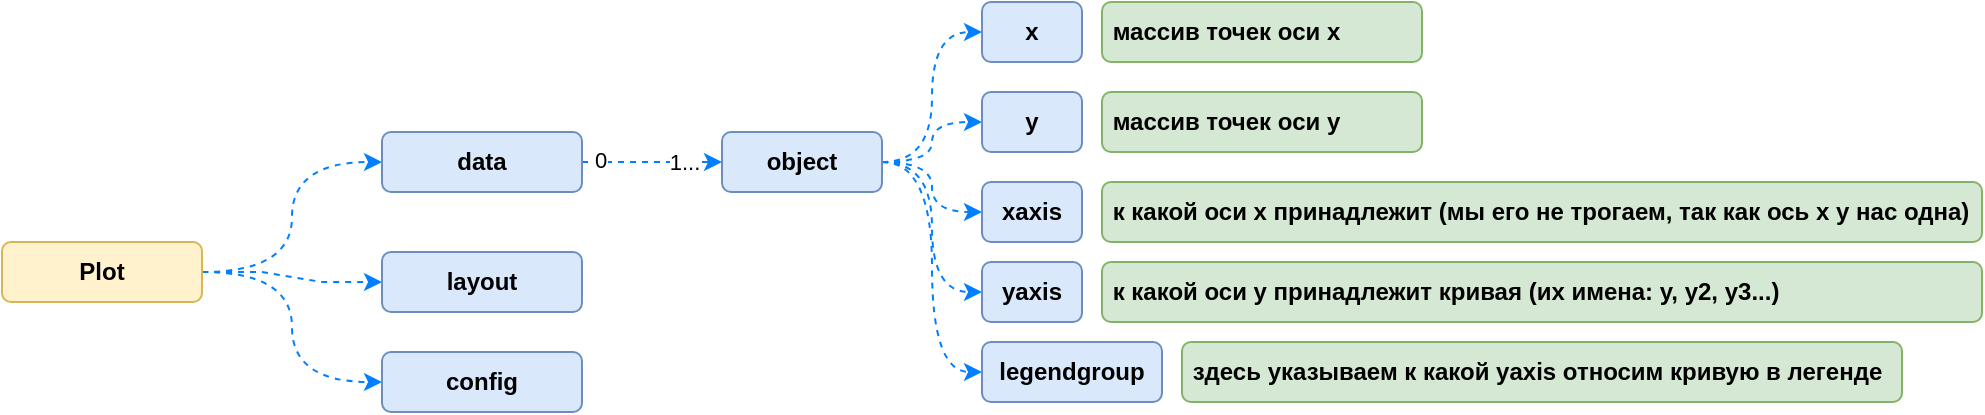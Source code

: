 <mxfile version="22.0.4" type="github">
  <diagram name="Plotly" id="S_bzS8s4k4nJKGlNznGW">
    <mxGraphModel dx="934" dy="879" grid="1" gridSize="10" guides="1" tooltips="1" connect="1" arrows="1" fold="1" page="1" pageScale="1" pageWidth="827" pageHeight="1169" math="0" shadow="0">
      <root>
        <mxCell id="0" />
        <mxCell id="1" parent="0" />
        <mxCell id="7JA5W__535i6y169U8hf-3" style="edgeStyle=orthogonalEdgeStyle;rounded=0;orthogonalLoop=1;jettySize=auto;html=1;entryX=0;entryY=0.5;entryDx=0;entryDy=0;fillColor=#dae8fc;strokeColor=#007FFF;dashed=1;curved=1;" edge="1" parent="1" source="7JA5W__535i6y169U8hf-1" target="7JA5W__535i6y169U8hf-2">
          <mxGeometry relative="1" as="geometry" />
        </mxCell>
        <mxCell id="7JA5W__535i6y169U8hf-6" style="edgeStyle=entityRelationEdgeStyle;rounded=0;orthogonalLoop=1;jettySize=auto;html=1;entryX=0;entryY=0.5;entryDx=0;entryDy=0;strokeColor=#007FFF;fillColor=#dae8fc;dashed=1;" edge="1" parent="1" source="7JA5W__535i6y169U8hf-1" target="7JA5W__535i6y169U8hf-5">
          <mxGeometry relative="1" as="geometry" />
        </mxCell>
        <mxCell id="7JA5W__535i6y169U8hf-8" style="edgeStyle=orthogonalEdgeStyle;rounded=0;orthogonalLoop=1;jettySize=auto;html=1;entryX=0;entryY=0.5;entryDx=0;entryDy=0;strokeColor=#007FFF;fillColor=#dae8fc;dashed=1;curved=1;" edge="1" parent="1" source="7JA5W__535i6y169U8hf-1" target="7JA5W__535i6y169U8hf-7">
          <mxGeometry relative="1" as="geometry" />
        </mxCell>
        <mxCell id="7JA5W__535i6y169U8hf-1" value="Plot" style="rounded=1;whiteSpace=wrap;html=1;fillColor=#fff2cc;strokeColor=#d6b656;fontStyle=1" vertex="1" parent="1">
          <mxGeometry x="190" y="240" width="100" height="30" as="geometry" />
        </mxCell>
        <mxCell id="7JA5W__535i6y169U8hf-10" value="" style="edgeStyle=orthogonalEdgeStyle;rounded=0;orthogonalLoop=1;jettySize=auto;html=1;strokeColor=#007FFF;fillColor=#dae8fc;dashed=1;" edge="1" parent="1" source="7JA5W__535i6y169U8hf-2" target="7JA5W__535i6y169U8hf-9">
          <mxGeometry relative="1" as="geometry" />
        </mxCell>
        <mxCell id="7JA5W__535i6y169U8hf-11" value="0" style="edgeLabel;html=1;align=center;verticalAlign=middle;resizable=0;points=[];" vertex="1" connectable="0" parent="7JA5W__535i6y169U8hf-10">
          <mxGeometry x="-0.752" y="1" relative="1" as="geometry">
            <mxPoint as="offset" />
          </mxGeometry>
        </mxCell>
        <mxCell id="7JA5W__535i6y169U8hf-12" value="1..." style="edgeLabel;html=1;align=center;verticalAlign=middle;resizable=0;points=[];" vertex="1" connectable="0" parent="7JA5W__535i6y169U8hf-10">
          <mxGeometry x="0.322" relative="1" as="geometry">
            <mxPoint x="4" as="offset" />
          </mxGeometry>
        </mxCell>
        <mxCell id="7JA5W__535i6y169U8hf-2" value="data" style="rounded=1;whiteSpace=wrap;html=1;fillColor=#dae8fc;strokeColor=#6c8ebf;fontStyle=1" vertex="1" parent="1">
          <mxGeometry x="380" y="185" width="100" height="30" as="geometry" />
        </mxCell>
        <mxCell id="7JA5W__535i6y169U8hf-5" value="layout" style="rounded=1;whiteSpace=wrap;html=1;fillColor=#dae8fc;strokeColor=#6c8ebf;fontStyle=1" vertex="1" parent="1">
          <mxGeometry x="380" y="245" width="100" height="30" as="geometry" />
        </mxCell>
        <mxCell id="7JA5W__535i6y169U8hf-7" value="config" style="rounded=1;whiteSpace=wrap;html=1;fillColor=#dae8fc;strokeColor=#6c8ebf;fontStyle=1" vertex="1" parent="1">
          <mxGeometry x="380" y="295" width="100" height="30" as="geometry" />
        </mxCell>
        <mxCell id="7JA5W__535i6y169U8hf-20" style="edgeStyle=orthogonalEdgeStyle;shape=connector;curved=1;rounded=0;orthogonalLoop=1;jettySize=auto;html=1;entryX=0;entryY=0.5;entryDx=0;entryDy=0;dashed=1;labelBackgroundColor=default;strokeColor=#007FFF;align=center;verticalAlign=middle;fontFamily=Helvetica;fontSize=11;fontColor=default;endArrow=classic;fillColor=#dae8fc;" edge="1" parent="1" source="7JA5W__535i6y169U8hf-9" target="7JA5W__535i6y169U8hf-16">
          <mxGeometry relative="1" as="geometry" />
        </mxCell>
        <mxCell id="7JA5W__535i6y169U8hf-21" style="edgeStyle=orthogonalEdgeStyle;shape=connector;curved=1;rounded=0;orthogonalLoop=1;jettySize=auto;html=1;entryX=0;entryY=0.5;entryDx=0;entryDy=0;dashed=1;labelBackgroundColor=default;strokeColor=#007FFF;align=center;verticalAlign=middle;fontFamily=Helvetica;fontSize=11;fontColor=default;endArrow=classic;fillColor=#dae8fc;" edge="1" parent="1" source="7JA5W__535i6y169U8hf-9" target="7JA5W__535i6y169U8hf-18">
          <mxGeometry relative="1" as="geometry" />
        </mxCell>
        <mxCell id="7JA5W__535i6y169U8hf-25" style="edgeStyle=orthogonalEdgeStyle;shape=connector;curved=1;rounded=0;orthogonalLoop=1;jettySize=auto;html=1;entryX=0;entryY=0.5;entryDx=0;entryDy=0;dashed=1;labelBackgroundColor=default;strokeColor=#007FFF;align=center;verticalAlign=middle;fontFamily=Helvetica;fontSize=11;fontColor=default;endArrow=classic;fillColor=#dae8fc;" edge="1" parent="1" source="7JA5W__535i6y169U8hf-9" target="7JA5W__535i6y169U8hf-22">
          <mxGeometry relative="1" as="geometry" />
        </mxCell>
        <mxCell id="7JA5W__535i6y169U8hf-28" style="edgeStyle=orthogonalEdgeStyle;shape=connector;curved=1;rounded=0;orthogonalLoop=1;jettySize=auto;html=1;entryX=0;entryY=0.5;entryDx=0;entryDy=0;dashed=1;labelBackgroundColor=default;strokeColor=#007FFF;align=center;verticalAlign=middle;fontFamily=Helvetica;fontSize=11;fontColor=default;endArrow=classic;fillColor=#dae8fc;" edge="1" parent="1" source="7JA5W__535i6y169U8hf-9" target="7JA5W__535i6y169U8hf-26">
          <mxGeometry relative="1" as="geometry" />
        </mxCell>
        <mxCell id="7JA5W__535i6y169U8hf-30" style="edgeStyle=orthogonalEdgeStyle;shape=connector;curved=1;rounded=0;orthogonalLoop=1;jettySize=auto;html=1;entryX=0;entryY=0.5;entryDx=0;entryDy=0;dashed=1;labelBackgroundColor=default;strokeColor=#007FFF;align=center;verticalAlign=middle;fontFamily=Helvetica;fontSize=11;fontColor=default;endArrow=classic;fillColor=#dae8fc;" edge="1" parent="1" source="7JA5W__535i6y169U8hf-9" target="7JA5W__535i6y169U8hf-29">
          <mxGeometry relative="1" as="geometry" />
        </mxCell>
        <mxCell id="7JA5W__535i6y169U8hf-9" value="object" style="whiteSpace=wrap;html=1;fillColor=#dae8fc;strokeColor=#6c8ebf;rounded=1;fontStyle=1;" vertex="1" parent="1">
          <mxGeometry x="550" y="185" width="80" height="30" as="geometry" />
        </mxCell>
        <mxCell id="7JA5W__535i6y169U8hf-16" value="x" style="whiteSpace=wrap;html=1;fillColor=#dae8fc;strokeColor=#6c8ebf;rounded=1;fontStyle=1;" vertex="1" parent="1">
          <mxGeometry x="680" y="120" width="50" height="30" as="geometry" />
        </mxCell>
        <mxCell id="7JA5W__535i6y169U8hf-17" value="&amp;nbsp;массив точек оси x" style="whiteSpace=wrap;html=1;fillColor=#d5e8d4;strokeColor=#82b366;rounded=1;fontStyle=1;align=left;" vertex="1" parent="1">
          <mxGeometry x="740" y="120" width="160" height="30" as="geometry" />
        </mxCell>
        <mxCell id="7JA5W__535i6y169U8hf-18" value="y" style="whiteSpace=wrap;html=1;fillColor=#dae8fc;strokeColor=#6c8ebf;rounded=1;fontStyle=1;" vertex="1" parent="1">
          <mxGeometry x="680" y="165" width="50" height="30" as="geometry" />
        </mxCell>
        <mxCell id="7JA5W__535i6y169U8hf-19" value="&amp;nbsp;массив точек оси y" style="whiteSpace=wrap;html=1;fillColor=#d5e8d4;strokeColor=#82b366;rounded=1;fontStyle=1;align=left;" vertex="1" parent="1">
          <mxGeometry x="740" y="165" width="160" height="30" as="geometry" />
        </mxCell>
        <mxCell id="7JA5W__535i6y169U8hf-22" value="legendgroup" style="whiteSpace=wrap;html=1;fillColor=#dae8fc;strokeColor=#6c8ebf;rounded=1;fontStyle=1;" vertex="1" parent="1">
          <mxGeometry x="680" y="290" width="90" height="30" as="geometry" />
        </mxCell>
        <mxCell id="7JA5W__535i6y169U8hf-24" value="&amp;nbsp;здесь указываем к какой yaxis относим кривую в легенде" style="whiteSpace=wrap;html=1;fillColor=#d5e8d4;strokeColor=#82b366;rounded=1;fontStyle=1;align=left;" vertex="1" parent="1">
          <mxGeometry x="780" y="290" width="360" height="30" as="geometry" />
        </mxCell>
        <mxCell id="7JA5W__535i6y169U8hf-26" value="xaxis" style="whiteSpace=wrap;html=1;fillColor=#dae8fc;strokeColor=#6c8ebf;rounded=1;fontStyle=1;" vertex="1" parent="1">
          <mxGeometry x="680" y="210" width="50" height="30" as="geometry" />
        </mxCell>
        <mxCell id="7JA5W__535i6y169U8hf-27" value="&amp;nbsp;к какой оси x принадлежит (мы его не трогаем, так как ось x у нас одна)" style="whiteSpace=wrap;html=1;fillColor=#d5e8d4;strokeColor=#82b366;rounded=1;fontStyle=1;align=left;" vertex="1" parent="1">
          <mxGeometry x="740" y="210" width="440" height="30" as="geometry" />
        </mxCell>
        <mxCell id="7JA5W__535i6y169U8hf-29" value="yaxis" style="whiteSpace=wrap;html=1;fillColor=#dae8fc;strokeColor=#6c8ebf;rounded=1;fontStyle=1;" vertex="1" parent="1">
          <mxGeometry x="680" y="250" width="50" height="30" as="geometry" />
        </mxCell>
        <mxCell id="7JA5W__535i6y169U8hf-31" value="&amp;nbsp;к какой оси y принадлежит кривая (их имена: y, y2, y3...)" style="whiteSpace=wrap;html=1;fillColor=#d5e8d4;strokeColor=#82b366;rounded=1;fontStyle=1;align=left;" vertex="1" parent="1">
          <mxGeometry x="740" y="250" width="440" height="30" as="geometry" />
        </mxCell>
      </root>
    </mxGraphModel>
  </diagram>
</mxfile>
